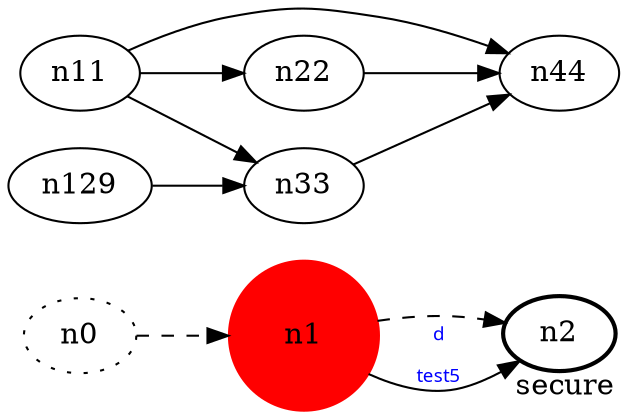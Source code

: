 digraph test5 {
	rankdir=LR;
	fontcolor=blue; /* c0; c1; c0 -- c1 */
	n0 [style=dotted, fillcolor="#123456"]; // c2; c3; c2 -- c3
	n1 [height=1, width=1, color=red, style=filled];
	n2 [style=bold, xlabel="secure"];
	n0 -> n1 -> n2[style=dashed];
	n1 -> n2 [fontname="comic sans", label="d\n\l\G", fontcolor=blue, fontsize=9];
	n11 -> n22;
	n11 -> n33;
	n11 -> n44;
	n129 -> n33;
	n22 -> n44;
	n33 -> n44;
}

